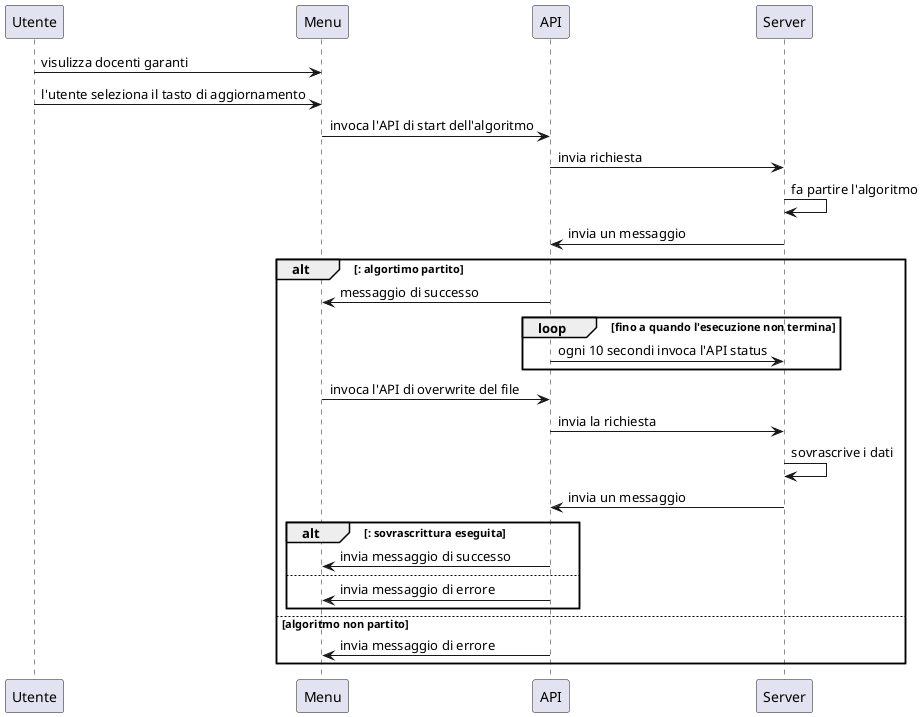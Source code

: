@startuml Diagramma di sequenza : sovrascrittura docenti
Utente->Menu : visulizza docenti garanti
Utente->Menu : l'utente seleziona il tasto di aggiornamento
Menu->API : invoca l'API di start dell'algoritmo
API->Server : invia richiesta
Server->Server : fa partire l'algoritmo
Server->API : invia un messaggio
alt : algortimo partito
 API->Menu : messaggio di successo
 loop fino a quando l'esecuzione non termina
   API->Server: ogni 10 secondi invoca l'API status
 end
 Menu->API : invoca l'API di overwrite del file
 API->Server : invia la richiesta
 Server->Server : sovrascrive i dati
 Server->API : invia un messaggio
 alt : sovrascrittura eseguita
  API->Menu : invia messaggio di successo
 else
  API->Menu : invia messaggio di errore
 end
else algoritmo non partito
API->Menu : invia messaggio di errore
end
@enduml